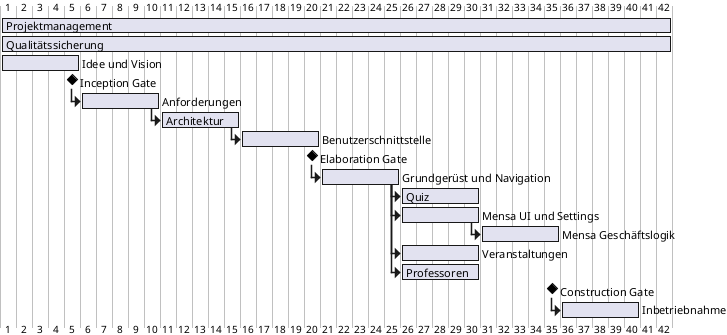 @startgantt
[Projektmanagement] lasts 42 days
[Qualitätssicherung] lasts 42 days
[Idee und Vision] lasts 5 days
[Inception Gate] happens at [Idee und Vision]'s end
[Anforderungen] lasts 5 days
[Anforderungen] starts at [Inception Gate]'s end
[Architektur] lasts 5 days
[Architektur] starts at [Anforderungen]'s end
[Benutzerschnittstelle] lasts 5 days
[Benutzerschnittstelle] starts at [Architektur]'s end
[Elaboration Gate] happens at [Benutzerschnittstelle]'s end
[Grundgerüst und Navigation] lasts 5 days
[Grundgerüst und Navigation] starts at [Elaboration Gate]'s end
[Quiz] lasts 5 days
[Quiz] starts at [Grundgerüst und Navigation]'s end
[Mensa UI und Settings] lasts 5 days
[Mensa UI und Settings] starts at [Grundgerüst und Navigation]'s end
[Mensa Geschäftslogik] lasts 5 days
[Mensa Geschäftslogik] starts at [Mensa UI und Settings]'s end
[Veranstaltungen] lasts 5 days
[Veranstaltungen] starts at [Grundgerüst und Navigation]'s end
[Professoren] lasts 5 days
[Professoren] starts at [Grundgerüst und Navigation]'s end
[Construction Gate] happens at [Mensa Geschäftslogik]'s end
[Inbetriebnahme] lasts 5 days
[Inbetriebnahme] starts at [Construction Gate]'s end
@endgantt
